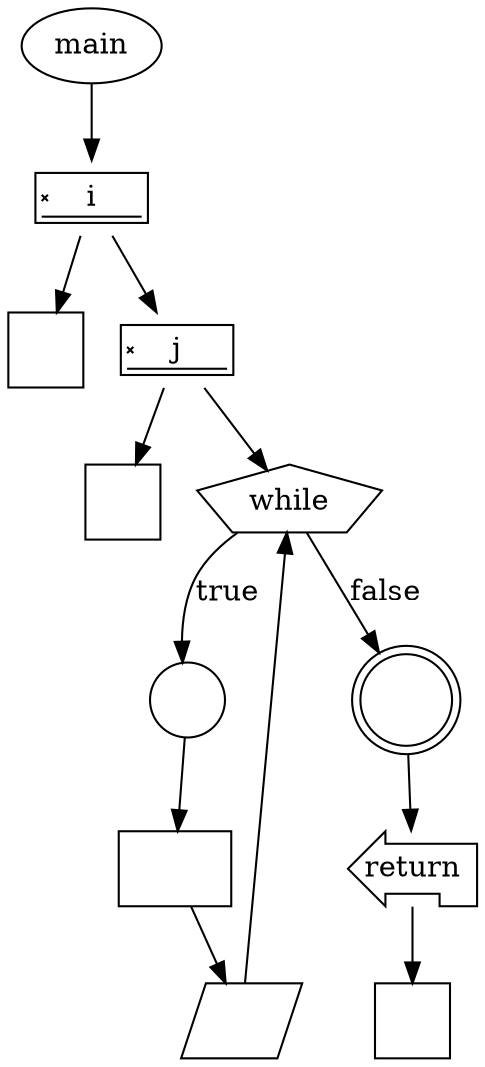 digraph {
	graph [bb="0,0,213,497.5"];
	node [label="\N"];
	"d79902fa-4354-4724-a31e-767fc5482d1c"	[height=0.5,
		label=main,
		pos="30,479.5",
		shape=ellipse,
		width=0.82932];
	"ff3a9c4f-3939-4db9-8a22-5e9ff6f0bece"	[height=0.5,
		label=i,
		pos="30,406.5",
		shape=signature,
		width=0.75];
	"d79902fa-4354-4724-a31e-767fc5482d1c" -> "ff3a9c4f-3939-4db9-8a22-5e9ff6f0bece"	[pos="e,30,424.53 30,461.31 30,453.73 30,444.6 30,436.04"];
	"55d901ae-649b-4089-bc8e-491fb50c6492"	[height=0.5,
		label="",
		pos="18,333.5",
		shape=square,
		width=0.5];
	"ff3a9c4f-3939-4db9-8a22-5e9ff6f0bece" -> "55d901ae-649b-4089-bc8e-491fb50c6492"	[pos="e,20.878,351.53 27.095,388.31 25.798,380.64 24.235,371.39 22.774,362.74"];
	"f62e9fc9-6f85-448c-8c06-afc3bf86f308"	[height=0.5,
		label=j,
		pos="81,333.5",
		shape=signature,
		width=0.75];
	"ff3a9c4f-3939-4db9-8a22-5e9ff6f0bece" -> "f62e9fc9-6f85-448c-8c06-afc3bf86f308"	[pos="e,68.768,351.53 42.346,388.31 48.297,380.03 55.564,369.91 62.185,360.69"];
	"c724b2c6-4345-4e3b-a1fd-9d138f0b3bd6"	[height=0.5,
		label="",
		pos="56,260.5",
		shape=square,
		width=0.5];
	"f62e9fc9-6f85-448c-8c06-afc3bf86f308" -> "c724b2c6-4345-4e3b-a1fd-9d138f0b3bd6"	[pos="e,61.996,278.53 74.948,315.31 72.184,307.46 68.842,297.97 65.738,289.16"];
	"7df5f94e-21fe-45a7-a95d-3ab6bd0ad1d3"	[height=0.5,
		label=while,
		pos="131,260.5",
		shape=pentagon,
		width=1.0778];
	"f62e9fc9-6f85-448c-8c06-afc3bf86f308" -> "7df5f94e-21fe-45a7-a95d-3ab6bd0ad1d3"	[pos="e,121.02,275.67 93.104,315.31 99.52,306.2 107.5,294.87 114.47,284.97"];
	"83c43926-e15f-49ff-966c-2f4772994e2a"	[height=0.5,
		label="",
		pos="83,168",
		shape=circle,
		width=0.5];
	"7df5f94e-21fe-45a7-a95d-3ab6bd0ad1d3" -> "83c43926-e15f-49ff-966c-2f4772994e2a"	[label=true,
		lp="106.5,216.25",
		pos="e,84.578,186.4 113.59,245.73 107.19,239.83 100.43,232.46 96,224.5 91.45,216.32 88.488,206.61 86.561,197.62"];
	"122eef27-4445-4ab0-b37a-5261c71e1249"	[height=0.61111,
		label="",
		pos="183,168",
		shape=doublecircle,
		width=0.61111];
	"7df5f94e-21fe-45a7-a95d-3ab6bd0ad1d3" -> "122eef27-4445-4ab0-b37a-5261c71e1249"	[label=false,
		lp="172.86,216.25",
		pos="e,172.32,187.59 138.9,245.75 146.29,232.9 157.54,213.3 166.84,197.13"];
	"e099bab7-6110-449a-8769-4be6315cc116"	[height=0.5,
		label="",
		pos="76,91",
		shape=rect,
		width=0.75];
	"83c43926-e15f-49ff-966c-2f4772994e2a" -> "e099bab7-6110-449a-8769-4be6315cc116"	[pos="e,77.615,109.3 81.376,149.6 80.572,140.99 79.581,130.37 78.669,120.6"];
	"ebe3d013-c9c6-4242-9273-562d6a9dd028"	[height=0.5,
		label="",
		pos="107,18",
		shape=parallelogram,
		width=0.77756];
	"e099bab7-6110-449a-8769-4be6315cc116" -> "ebe3d013-c9c6-4242-9273-562d6a9dd028"	[pos="e,99.565,36.029 83.504,72.813 86.969,64.877 91.169,55.259 95.053,46.362"];
	"ebe3d013-c9c6-4242-9273-562d6a9dd028" -> "7df5f94e-21fe-45a7-a95d-3ab6bd0ad1d3"	[pos="e,129.61,245.53 108.75,36.489 112.93,78.468 123.57,185.08 128.47,234.11"];
	"0e593c4a-471d-4f74-8a4a-e269c2a1d657"	[height=0.5,
		label=return,
		pos="186,91",
		shape=lpromoter,
		width=0.75];
	"122eef27-4445-4ab0-b37a-5261c71e1249" -> "0e593c4a-471d-4f74-8a4a-e269c2a1d657"	[pos="e,185.32,109.06 183.85,145.71 184.17,137.82 184.53,128.75 184.87,120.33"];
	"10fe9425-d70f-4d12-b493-937c2862d88e"	[height=0.5,
		label="",
		pos="186,18",
		shape=square,
		width=0.5];
	"0e593c4a-471d-4f74-8a4a-e269c2a1d657" -> "10fe9425-d70f-4d12-b493-937c2862d88e"	[pos="e,186,36.029 186,72.813 186,65.226 186,56.101 186,47.539"];
}
